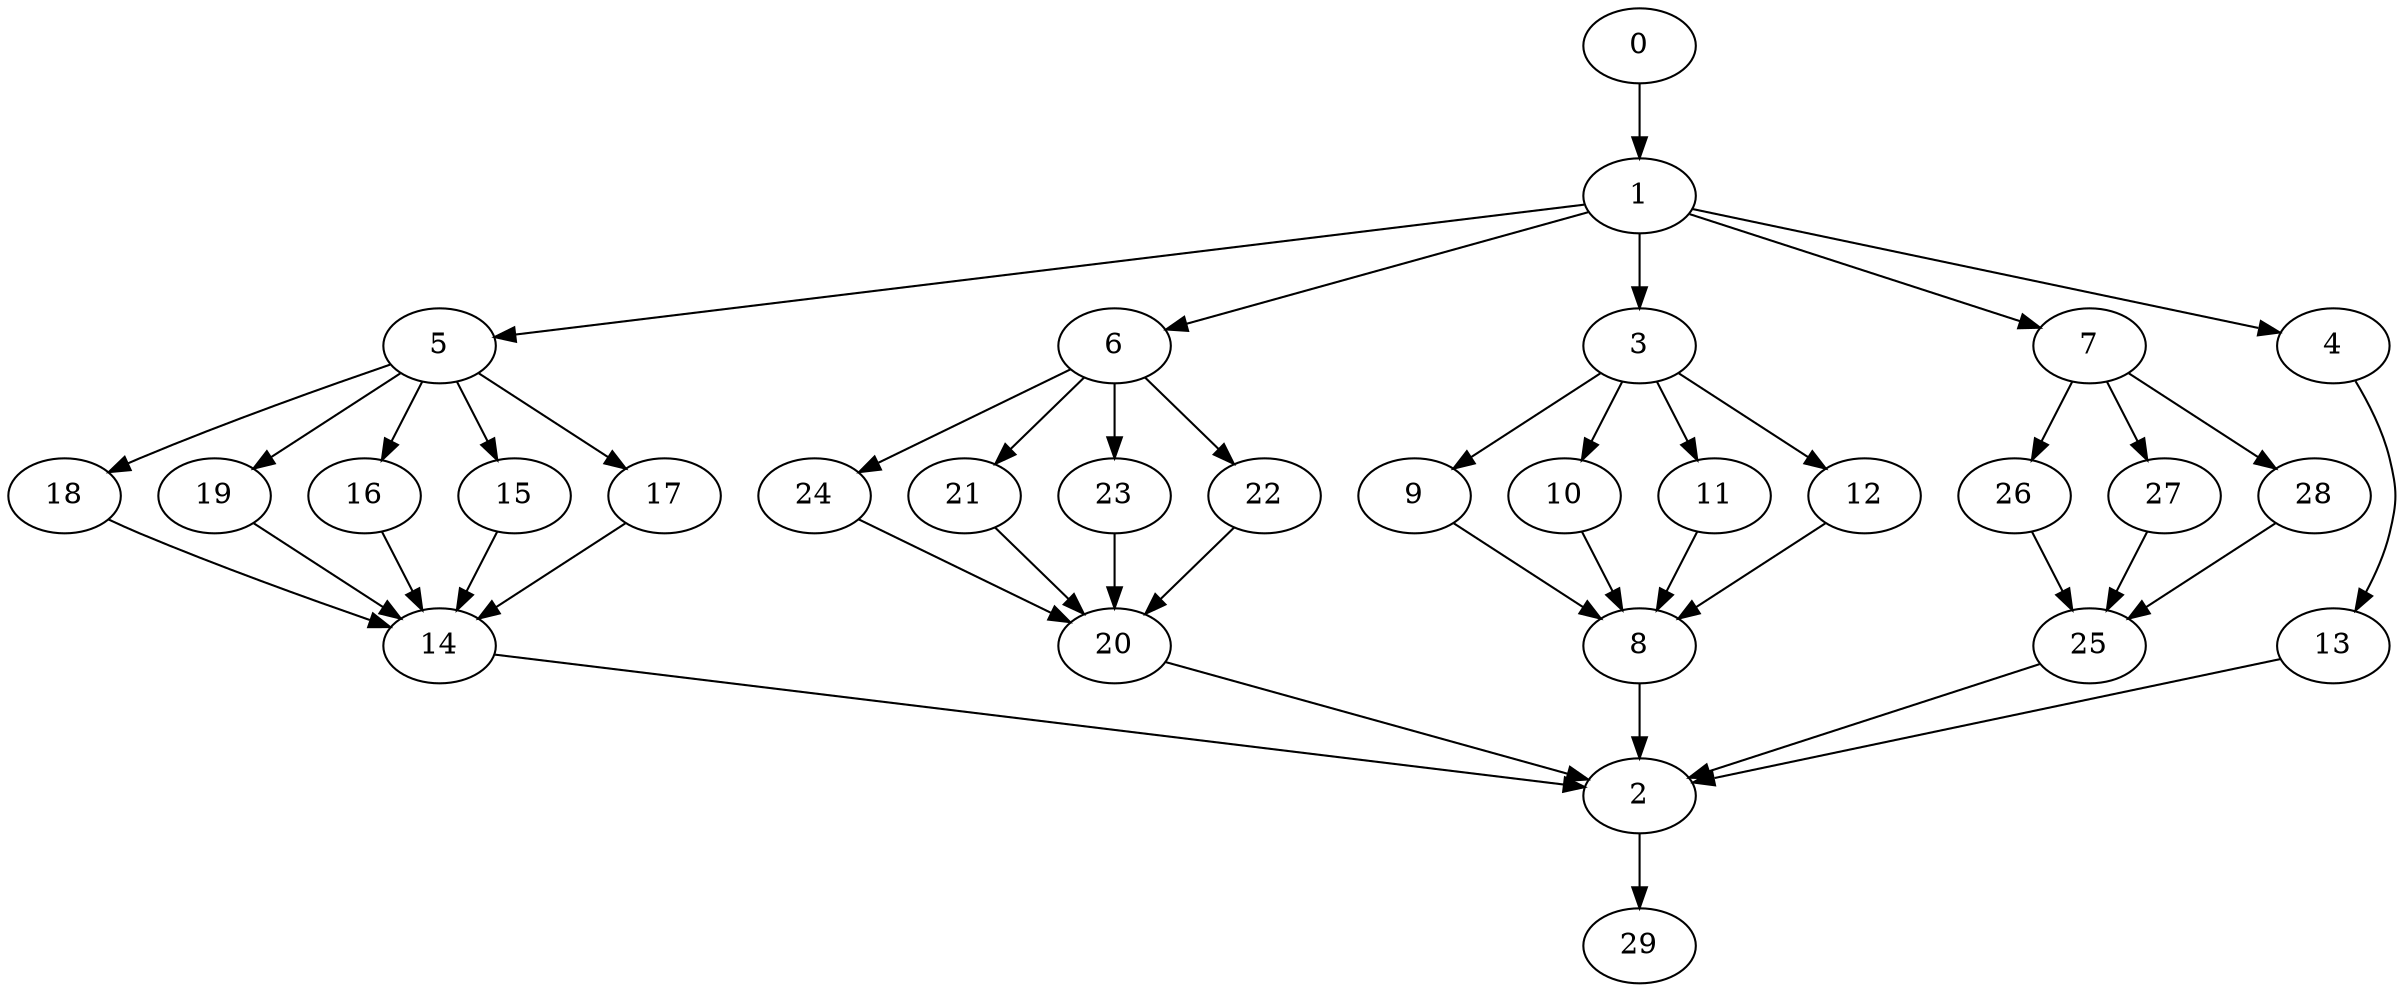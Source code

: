 digraph "SeriesParallel-MaxBf-5_Nodes_30_CCR_0.10_WeightType_Random#3_Heterogeneous-4-2-strong" {
0 [Weight=52];
1 [Weight=69];
5 [Weight=156];
6 [Weight=156];
3 [Weight=35];
18 [Weight=173];
19 [Weight=156];
7 [Weight=52];
16 [Weight=138];
9 [Weight=121];
15 [Weight=138];
24 [Weight=138];
10 [Weight=104];
21 [Weight=104];
11 [Weight=69];
12 [Weight=69];
23 [Weight=86];
26 [Weight=86];
27 [Weight=69];
22 [Weight=69];
17 [Weight=52];
28 [Weight=35];
4 [Weight=52];
8 [Weight=104];
14 [Weight=86];
25 [Weight=86];
20 [Weight=86];
13 [Weight=52];
2 [Weight=138];
29 [Weight=69];
25 -> 2 [Weight=5];
6 -> 21 [Weight=4];
3 -> 9 [Weight=5];
24 -> 20 [Weight=6];
7 -> 27 [Weight=7];
5 -> 17 [Weight=3];
1 -> 3 [Weight=5];
9 -> 8 [Weight=4];
23 -> 20 [Weight=10];
13 -> 2 [Weight=7];
1 -> 5 [Weight=6];
21 -> 20 [Weight=6];
5 -> 16 [Weight=8];
17 -> 14 [Weight=9];
5 -> 15 [Weight=2];
4 -> 13 [Weight=6];
18 -> 14 [Weight=9];
10 -> 8 [Weight=10];
27 -> 25 [Weight=9];
28 -> 25 [Weight=2];
6 -> 24 [Weight=6];
2 -> 29 [Weight=8];
5 -> 19 [Weight=10];
15 -> 14 [Weight=6];
3 -> 10 [Weight=3];
20 -> 2 [Weight=3];
3 -> 12 [Weight=5];
3 -> 11 [Weight=2];
1 -> 6 [Weight=10];
14 -> 2 [Weight=6];
6 -> 22 [Weight=6];
12 -> 8 [Weight=8];
0 -> 1 [Weight=9];
26 -> 25 [Weight=5];
1 -> 7 [Weight=3];
5 -> 18 [Weight=3];
16 -> 14 [Weight=10];
7 -> 26 [Weight=6];
22 -> 20 [Weight=3];
7 -> 28 [Weight=5];
1 -> 4 [Weight=10];
8 -> 2 [Weight=8];
11 -> 8 [Weight=10];
19 -> 14 [Weight=9];
6 -> 23 [Weight=3];
}
